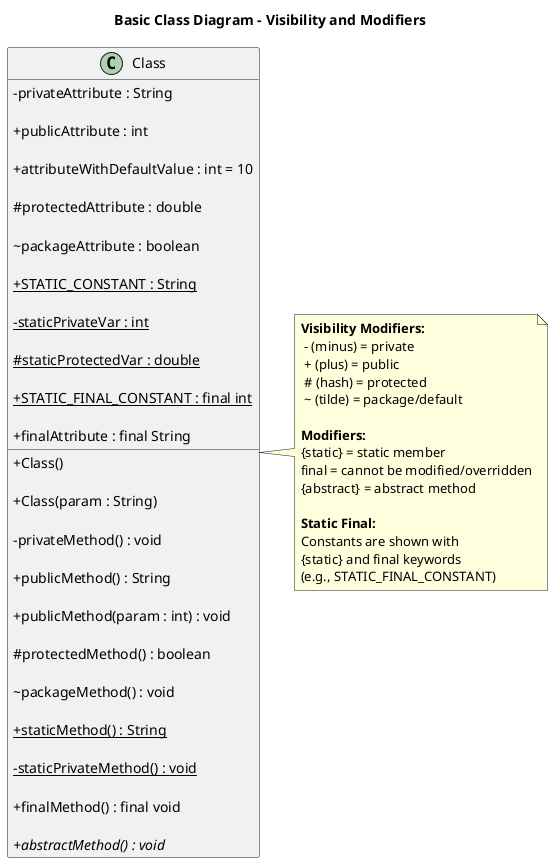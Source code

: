 @startuml
title Basic Class Diagram - Visibility and Modifiers
skinparam classAttributeIconSize 0

class Class {
  - privateAttribute : String

  + publicAttribute : int

  + attributeWithDefaultValue : int = 10

  # protectedAttribute : double

  ~ packageAttribute : boolean

  {static} + STATIC_CONSTANT : String

  {static} - staticPrivateVar : int

  {static} # staticProtectedVar : double

  {static} + STATIC_FINAL_CONSTANT : final int

  + finalAttribute : final String

  + Class()

  + Class(param : String)

  - privateMethod() : void

  + publicMethod() : String

  + publicMethod(param : int) : void

  # protectedMethod() : boolean

  ~ packageMethod() : void

  {static} + staticMethod() : String

  {static} - staticPrivateMethod() : void

  + finalMethod() : final void

  {abstract} + abstractMethod() : void
}

note right of Class
  **Visibility Modifiers:**
   - (minus) = private
   + (plus) = public
   # (hash) = protected
   ~ (tilde) = package/default
  
  **Modifiers:**
  {static} = static member
  final = cannot be modified/overridden
  {abstract} = abstract method
  
  **Static Final:**
  Constants are shown with
  {static} and final keywords
  (e.g., STATIC_FINAL_CONSTANT)
end note

@enduml

